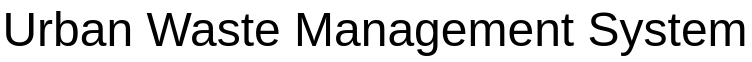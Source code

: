 <mxfile>
    <diagram id="kI2TxlEAmkLJwoIHT96z" name="Task 1">
        <mxGraphModel dx="690" dy="296" grid="1" gridSize="10" guides="1" tooltips="1" connect="1" arrows="1" fold="1" page="1" pageScale="1" pageWidth="850" pageHeight="1100" math="0" shadow="0">
            <root>
                <mxCell id="0"/>
                <mxCell id="1" parent="0"/>
                <mxCell id="2" value="&lt;font style=&quot;font-size: 24px&quot;&gt;Urban Waste Management System&lt;/font&gt;" style="text;html=1;strokeColor=none;fillColor=none;align=center;verticalAlign=middle;whiteSpace=wrap;rounded=0;" vertex="1" parent="1">
                    <mxGeometry x="238" y="10" width="375" height="30" as="geometry"/>
                </mxCell>
            </root>
        </mxGraphModel>
    </diagram>
</mxfile>